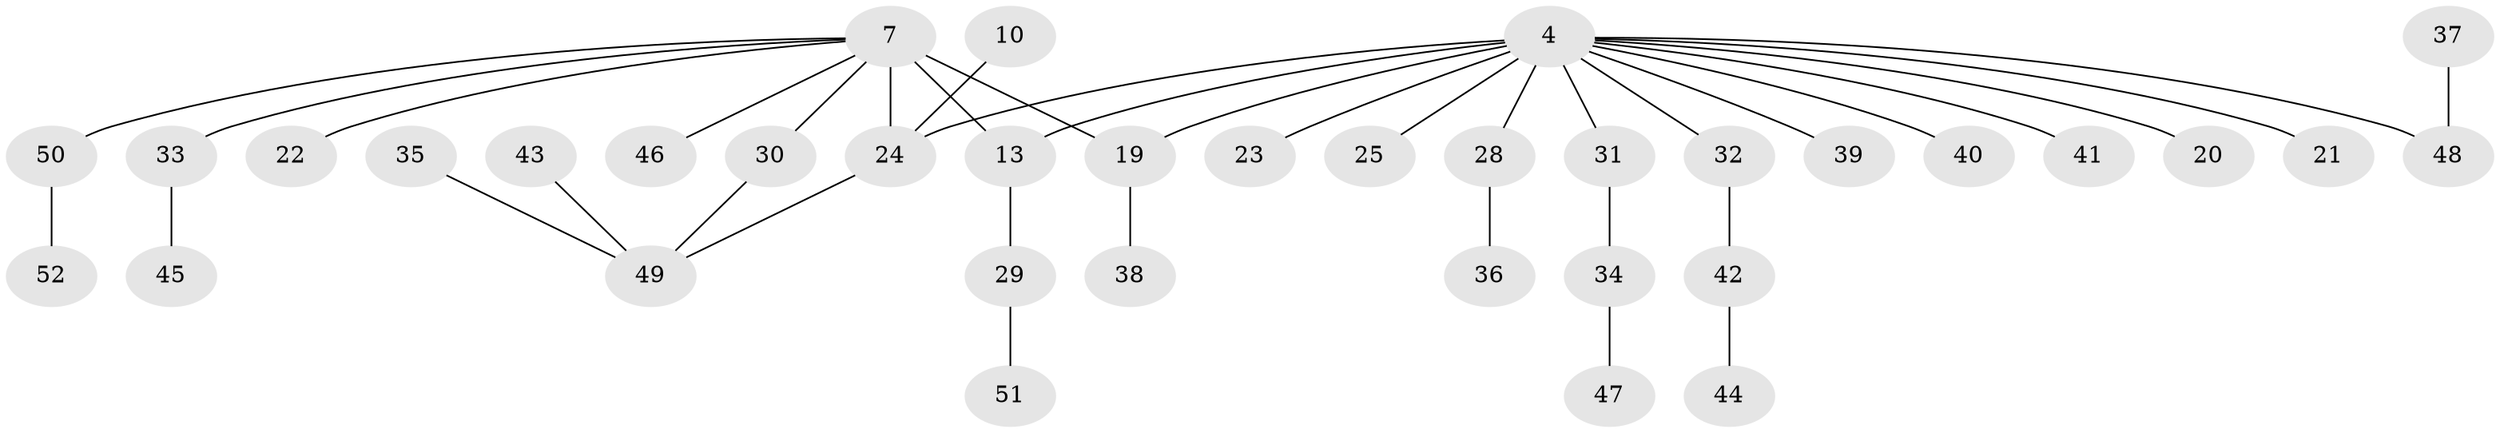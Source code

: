 // original degree distribution, {4: 0.057692307692307696, 8: 0.038461538461538464, 10: 0.019230769230769232, 7: 0.038461538461538464, 2: 0.2692307692307692, 3: 0.07692307692307693, 1: 0.4807692307692308, 5: 0.019230769230769232}
// Generated by graph-tools (version 1.1) at 2025/58/03/04/25 21:58:52]
// undirected, 36 vertices, 38 edges
graph export_dot {
graph [start="1"]
  node [color=gray90,style=filled];
  4 [super="+2"];
  7 [super="+5"];
  10;
  13 [super="+8"];
  19 [super="+1"];
  20;
  21 [super="+18"];
  22;
  23;
  24 [super="+11+9"];
  25;
  28;
  29;
  30;
  31;
  32;
  33;
  34;
  35;
  36;
  37;
  38;
  39;
  40;
  41;
  42;
  43;
  44;
  45;
  46;
  47;
  48 [super="+27"];
  49 [super="+17"];
  50 [super="+26"];
  51;
  52;
  4 -- 19 [weight=2];
  4 -- 23;
  4 -- 25;
  4 -- 28;
  4 -- 32;
  4 -- 41;
  4 -- 39;
  4 -- 40;
  4 -- 20;
  4 -- 31;
  4 -- 13;
  4 -- 48;
  4 -- 24 [weight=2];
  4 -- 21;
  7 -- 24 [weight=3];
  7 -- 30;
  7 -- 33;
  7 -- 46;
  7 -- 22;
  7 -- 13 [weight=3];
  7 -- 19 [weight=2];
  7 -- 50;
  10 -- 24;
  13 -- 29;
  19 -- 38;
  24 -- 49;
  28 -- 36;
  29 -- 51;
  30 -- 49;
  31 -- 34;
  32 -- 42;
  33 -- 45;
  34 -- 47;
  35 -- 49;
  37 -- 48;
  42 -- 44;
  43 -- 49;
  50 -- 52;
}

